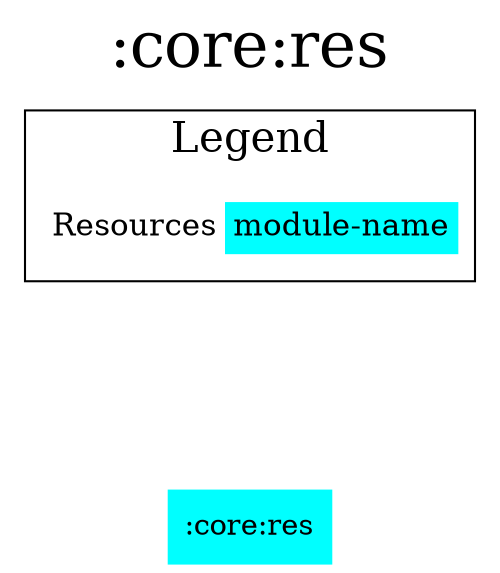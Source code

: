 digraph {
edge ["dir"="forward"]
graph ["dpi"="100","label"=":core:res","labelloc"="t","fontsize"="30","ranksep"="1.5","rankdir"="TB"]
node ["style"="filled"]
":core:res" ["shape"="none","fillcolor"="#00FFFF"]
{
edge ["dir"="none"]
graph ["rank"="same"]
":core:res"
}
subgraph "cluster_legend" {
edge ["dir"="none"]
graph ["label"="Legend","fontsize"="20"]
"Legend" ["style"="filled","fillcolor"="#FFFFFF","shape"="none","margin"="0","fontsize"="15","label"=<
<TABLE BORDER="0" CELLBORDER="0" CELLSPACING="0" CELLPADDING="4">
<TR><TD>Resources</TD><TD BGCOLOR="#00FFFF">module-name</TD></TR>
</TABLE>
>]
} -> ":core:res" ["style"="invis"]
}
